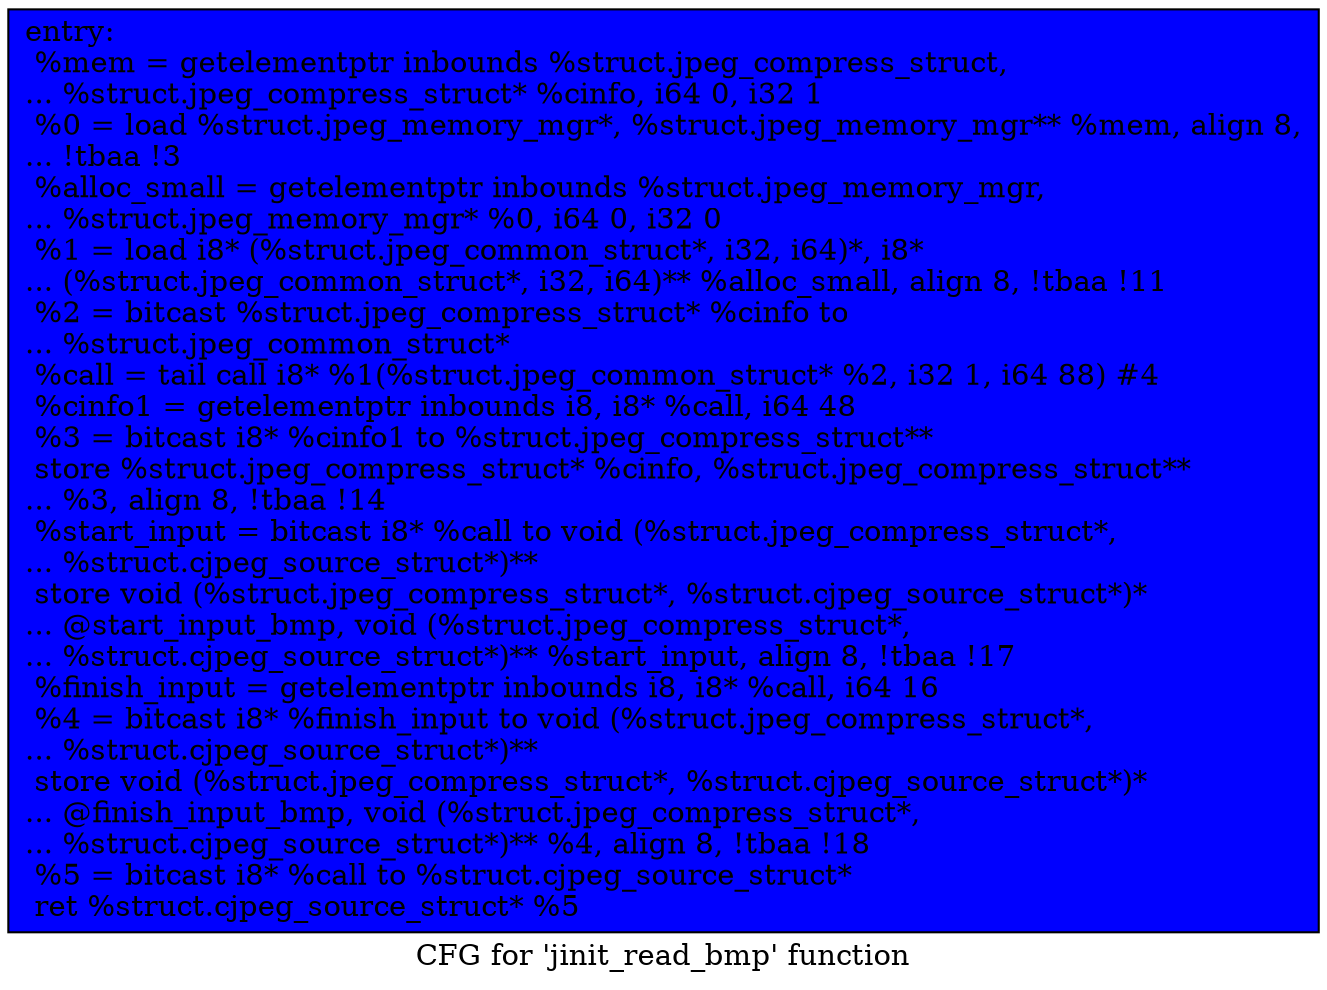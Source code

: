 digraph "CFG for 'jinit_read_bmp' function" {
	label="CFG for 'jinit_read_bmp' function";

	Node0x4d80670 [shape=record, style = filled, fillcolor = blue, label="{entry:\l  %mem = getelementptr inbounds %struct.jpeg_compress_struct,\l... %struct.jpeg_compress_struct* %cinfo, i64 0, i32 1\l  %0 = load %struct.jpeg_memory_mgr*, %struct.jpeg_memory_mgr** %mem, align 8,\l... !tbaa !3\l  %alloc_small = getelementptr inbounds %struct.jpeg_memory_mgr,\l... %struct.jpeg_memory_mgr* %0, i64 0, i32 0\l  %1 = load i8* (%struct.jpeg_common_struct*, i32, i64)*, i8*\l... (%struct.jpeg_common_struct*, i32, i64)** %alloc_small, align 8, !tbaa !11\l  %2 = bitcast %struct.jpeg_compress_struct* %cinfo to\l... %struct.jpeg_common_struct*\l  %call = tail call i8* %1(%struct.jpeg_common_struct* %2, i32 1, i64 88) #4\l  %cinfo1 = getelementptr inbounds i8, i8* %call, i64 48\l  %3 = bitcast i8* %cinfo1 to %struct.jpeg_compress_struct**\l  store %struct.jpeg_compress_struct* %cinfo, %struct.jpeg_compress_struct**\l... %3, align 8, !tbaa !14\l  %start_input = bitcast i8* %call to void (%struct.jpeg_compress_struct*,\l... %struct.cjpeg_source_struct*)**\l  store void (%struct.jpeg_compress_struct*, %struct.cjpeg_source_struct*)*\l... @start_input_bmp, void (%struct.jpeg_compress_struct*,\l... %struct.cjpeg_source_struct*)** %start_input, align 8, !tbaa !17\l  %finish_input = getelementptr inbounds i8, i8* %call, i64 16\l  %4 = bitcast i8* %finish_input to void (%struct.jpeg_compress_struct*,\l... %struct.cjpeg_source_struct*)**\l  store void (%struct.jpeg_compress_struct*, %struct.cjpeg_source_struct*)*\l... @finish_input_bmp, void (%struct.jpeg_compress_struct*,\l... %struct.cjpeg_source_struct*)** %4, align 8, !tbaa !18\l  %5 = bitcast i8* %call to %struct.cjpeg_source_struct*\l  ret %struct.cjpeg_source_struct* %5\l}"];
}
